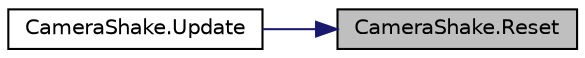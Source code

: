 digraph "CameraShake.Reset"
{
 // LATEX_PDF_SIZE
  edge [fontname="Helvetica",fontsize="10",labelfontname="Helvetica",labelfontsize="10"];
  node [fontname="Helvetica",fontsize="10",shape=record];
  rankdir="RL";
  Node1 [label="CameraShake.Reset",height=0.2,width=0.4,color="black", fillcolor="grey75", style="filled", fontcolor="black",tooltip=" "];
  Node1 -> Node2 [dir="back",color="midnightblue",fontsize="10",style="solid",fontname="Helvetica"];
  Node2 [label="CameraShake.Update",height=0.2,width=0.4,color="black", fillcolor="white", style="filled",URL="$class_camera_shake.html#afaa0c0499d12ffc02170faac24c718a6",tooltip=" "];
}
